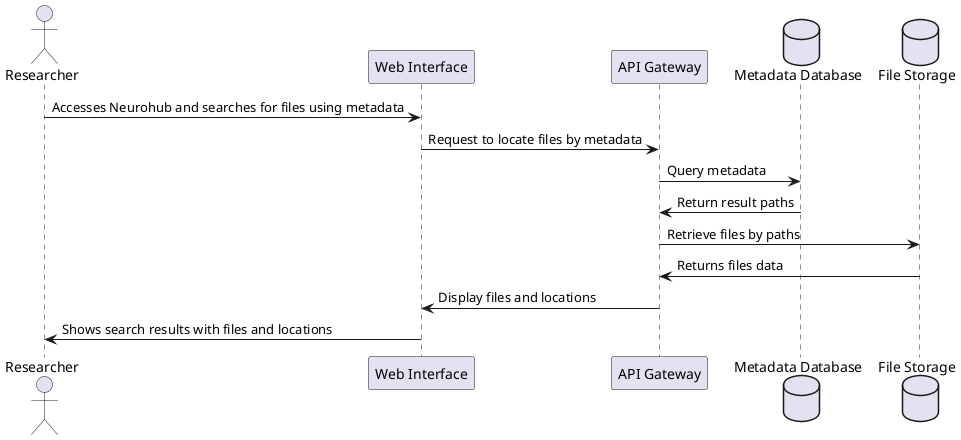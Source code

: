 @startuml
actor Researcher as res
participant "Web Interface" as web
participant "API Gateway" as api
database "Metadata Database" as mdb
database "File Storage" as fs

res -> web : Accesses Neurohub and searches for files using metadata
web -> api : Request to locate files by metadata
api -> mdb : Query metadata
mdb -> api : Return result paths
api -> fs : Retrieve files by paths
fs -> api : Returns files data
api -> web : Display files and locations
web -> res : Shows search results with files and locations
@enduml